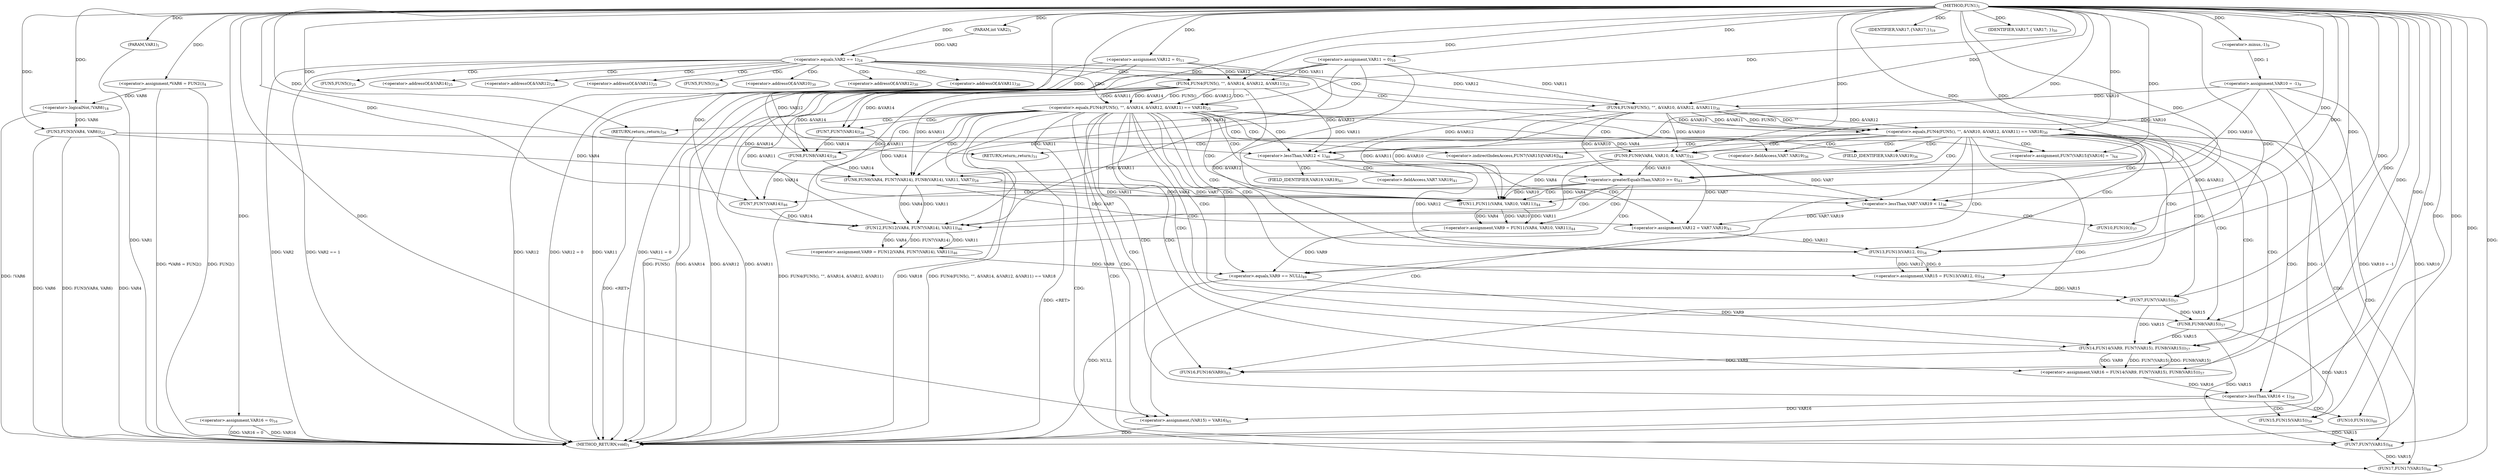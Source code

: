 digraph "FUN1" {  
"8" [label = <(METHOD,FUN1)<SUB>1</SUB>> ]
"173" [label = <(METHOD_RETURN,void)<SUB>1</SUB>> ]
"9" [label = <(PARAM,VAR1)<SUB>1</SUB>> ]
"10" [label = <(PARAM,int VAR2)<SUB>1</SUB>> ]
"14" [label = <(&lt;operator&gt;.assignment,*VAR6 = FUN2())<SUB>4</SUB>> ]
"20" [label = <(&lt;operator&gt;.assignment,VAR10 = -1)<SUB>9</SUB>> ]
"25" [label = <(&lt;operator&gt;.assignment,VAR11 = 0)<SUB>10</SUB>> ]
"29" [label = <(&lt;operator&gt;.assignment,VAR12 = 0)<SUB>11</SUB>> ]
"35" [label = <(&lt;operator&gt;.assignment,VAR16 = 0)<SUB>16</SUB>> ]
"43" [label = <(FUN3,FUN3(VAR4, VAR6))<SUB>22</SUB>> ]
"138" [label = <(&lt;operator&gt;.assignment,VAR15 = FUN13(VAR12, 0))<SUB>54</SUB>> ]
"143" [label = <(&lt;operator&gt;.assignment,VAR16 = FUN14(VAR9, FUN7(VAR15), FUN8(VAR15)))<SUB>57</SUB>> ]
"159" [label = <(FUN16,FUN16(VAR9))<SUB>63</SUB>> ]
"161" [label = <(&lt;operator&gt;.assignment,FUN7(VAR15)[VAR16] = '')<SUB>64</SUB>> ]
"168" [label = <(&lt;operator&gt;.assignment,(VAR15) = VAR16)<SUB>65</SUB>> ]
"171" [label = <(FUN17,FUN17(VAR15))<SUB>66</SUB>> ]
"39" [label = <(&lt;operator&gt;.logicalNot,!VAR6)<SUB>18</SUB>> ]
"47" [label = <(&lt;operator&gt;.equals,VAR2 == 1)<SUB>24</SUB>> ]
"95" [label = <(&lt;operator&gt;.lessThan,VAR7.VAR19 &lt; 1)<SUB>36</SUB>> ]
"103" [label = <(&lt;operator&gt;.lessThan,VAR12 &lt; 1)<SUB>40</SUB>> ]
"113" [label = <(&lt;operator&gt;.greaterEqualsThan,VAR10 &gt;= 0)<SUB>43</SUB>> ]
"133" [label = <(&lt;operator&gt;.equals,VAR9 == NULL)<SUB>49</SUB>> ]
"152" [label = <(&lt;operator&gt;.lessThan,VAR16 &lt; 1)<SUB>58</SUB>> ]
"22" [label = <(&lt;operator&gt;.minus,-1)<SUB>9</SUB>> ]
"42" [label = <(IDENTIFIER,VAR17,{
		VAR17;
	})<SUB>19</SUB>> ]
"65" [label = <(FUN6,FUN6(VAR4, FUN7(VAR14), FUN8(VAR14), VAR11, VAR7))<SUB>28</SUB>> ]
"101" [label = <(FUN10,FUN10())<SUB>37</SUB>> ]
"107" [label = <(&lt;operator&gt;.assignment,VAR12 = VAR7.VAR19)<SUB>41</SUB>> ]
"117" [label = <(&lt;operator&gt;.assignment,VAR9 = FUN11(VAR4, VAR10, VAR11))<SUB>44</SUB>> ]
"137" [label = <(IDENTIFIER,VAR17,{
 		VAR17;
 	})<SUB>50</SUB>> ]
"140" [label = <(FUN13,FUN13(VAR12, 0))<SUB>54</SUB>> ]
"145" [label = <(FUN14,FUN14(VAR9, FUN7(VAR15), FUN8(VAR15)))<SUB>57</SUB>> ]
"156" [label = <(FUN15,FUN15(VAR15))<SUB>59</SUB>> ]
"158" [label = <(FUN10,FUN10())<SUB>60</SUB>> ]
"52" [label = <(&lt;operator&gt;.equals,FUN4(FUN5(), &quot;&quot;, &amp;VAR14, &amp;VAR12, &amp;VAR11) == VAR18)<SUB>25</SUB>> ]
"89" [label = <(FUN9,FUN9(VAR4, VAR10, 0, VAR7))<SUB>33</SUB>> ]
"125" [label = <(&lt;operator&gt;.assignment,VAR9 = FUN12(VAR4, FUN7(VAR14), VAR11))<SUB>46</SUB>> ]
"147" [label = <(FUN7,FUN7(VAR15))<SUB>57</SUB>> ]
"149" [label = <(FUN8,FUN8(VAR15))<SUB>57</SUB>> ]
"163" [label = <(FUN7,FUN7(VAR15))<SUB>64</SUB>> ]
"64" [label = <(RETURN,return;,return;)<SUB>26</SUB>> ]
"67" [label = <(FUN7,FUN7(VAR14))<SUB>28</SUB>> ]
"69" [label = <(FUN8,FUN8(VAR14))<SUB>28</SUB>> ]
"76" [label = <(&lt;operator&gt;.equals,FUN4(FUN5(), &quot;&quot;, &amp;VAR10, &amp;VAR12, &amp;VAR11) == VAR18)<SUB>30</SUB>> ]
"119" [label = <(FUN11,FUN11(VAR4, VAR10, VAR11))<SUB>44</SUB>> ]
"53" [label = <(FUN4,FUN4(FUN5(), &quot;&quot;, &amp;VAR14, &amp;VAR12, &amp;VAR11))<SUB>25</SUB>> ]
"88" [label = <(RETURN,return;,return;)<SUB>31</SUB>> ]
"127" [label = <(FUN12,FUN12(VAR4, FUN7(VAR14), VAR11))<SUB>46</SUB>> ]
"77" [label = <(FUN4,FUN4(FUN5(), &quot;&quot;, &amp;VAR10, &amp;VAR12, &amp;VAR11))<SUB>30</SUB>> ]
"129" [label = <(FUN7,FUN7(VAR14))<SUB>46</SUB>> ]
"162" [label = <(&lt;operator&gt;.indirectIndexAccess,FUN7(VAR15)[VAR16])<SUB>64</SUB>> ]
"96" [label = <(&lt;operator&gt;.fieldAccess,VAR7.VAR19)<SUB>36</SUB>> ]
"98" [label = <(FIELD_IDENTIFIER,VAR19,VAR19)<SUB>36</SUB>> ]
"109" [label = <(&lt;operator&gt;.fieldAccess,VAR7.VAR19)<SUB>41</SUB>> ]
"111" [label = <(FIELD_IDENTIFIER,VAR19,VAR19)<SUB>41</SUB>> ]
"54" [label = <(FUN5,FUN5())<SUB>25</SUB>> ]
"56" [label = <(&lt;operator&gt;.addressOf,&amp;VAR14)<SUB>25</SUB>> ]
"58" [label = <(&lt;operator&gt;.addressOf,&amp;VAR12)<SUB>25</SUB>> ]
"60" [label = <(&lt;operator&gt;.addressOf,&amp;VAR11)<SUB>25</SUB>> ]
"78" [label = <(FUN5,FUN5())<SUB>30</SUB>> ]
"80" [label = <(&lt;operator&gt;.addressOf,&amp;VAR10)<SUB>30</SUB>> ]
"82" [label = <(&lt;operator&gt;.addressOf,&amp;VAR12)<SUB>30</SUB>> ]
"84" [label = <(&lt;operator&gt;.addressOf,&amp;VAR11)<SUB>30</SUB>> ]
  "88" -> "173"  [ label = "DDG: &lt;RET&gt;"] 
  "64" -> "173"  [ label = "DDG: &lt;RET&gt;"] 
  "9" -> "173"  [ label = "DDG: VAR1"] 
  "14" -> "173"  [ label = "DDG: FUN2()"] 
  "14" -> "173"  [ label = "DDG: *VAR6 = FUN2()"] 
  "20" -> "173"  [ label = "DDG: VAR10"] 
  "20" -> "173"  [ label = "DDG: -1"] 
  "20" -> "173"  [ label = "DDG: VAR10 = -1"] 
  "25" -> "173"  [ label = "DDG: VAR11"] 
  "25" -> "173"  [ label = "DDG: VAR11 = 0"] 
  "29" -> "173"  [ label = "DDG: VAR12"] 
  "29" -> "173"  [ label = "DDG: VAR12 = 0"] 
  "35" -> "173"  [ label = "DDG: VAR16"] 
  "35" -> "173"  [ label = "DDG: VAR16 = 0"] 
  "39" -> "173"  [ label = "DDG: !VAR6"] 
  "43" -> "173"  [ label = "DDG: VAR4"] 
  "43" -> "173"  [ label = "DDG: VAR6"] 
  "43" -> "173"  [ label = "DDG: FUN3(VAR4, VAR6)"] 
  "47" -> "173"  [ label = "DDG: VAR2"] 
  "47" -> "173"  [ label = "DDG: VAR2 == 1"] 
  "53" -> "173"  [ label = "DDG: FUN5()"] 
  "53" -> "173"  [ label = "DDG: &amp;VAR14"] 
  "53" -> "173"  [ label = "DDG: &amp;VAR12"] 
  "53" -> "173"  [ label = "DDG: &amp;VAR11"] 
  "52" -> "173"  [ label = "DDG: FUN4(FUN5(), &quot;&quot;, &amp;VAR14, &amp;VAR12, &amp;VAR11)"] 
  "52" -> "173"  [ label = "DDG: VAR18"] 
  "52" -> "173"  [ label = "DDG: FUN4(FUN5(), &quot;&quot;, &amp;VAR14, &amp;VAR12, &amp;VAR11) == VAR18"] 
  "168" -> "173"  [ label = "DDG: "] 
  "133" -> "173"  [ label = "DDG: NULL"] 
  "8" -> "9"  [ label = "DDG: "] 
  "8" -> "10"  [ label = "DDG: "] 
  "8" -> "14"  [ label = "DDG: "] 
  "22" -> "20"  [ label = "DDG: 1"] 
  "8" -> "25"  [ label = "DDG: "] 
  "8" -> "29"  [ label = "DDG: "] 
  "8" -> "35"  [ label = "DDG: "] 
  "140" -> "138"  [ label = "DDG: VAR12"] 
  "140" -> "138"  [ label = "DDG: 0"] 
  "145" -> "143"  [ label = "DDG: VAR9"] 
  "145" -> "143"  [ label = "DDG: FUN7(VAR15)"] 
  "145" -> "143"  [ label = "DDG: FUN8(VAR15)"] 
  "8" -> "161"  [ label = "DDG: "] 
  "152" -> "168"  [ label = "DDG: VAR16"] 
  "8" -> "168"  [ label = "DDG: "] 
  "8" -> "43"  [ label = "DDG: "] 
  "39" -> "43"  [ label = "DDG: VAR6"] 
  "145" -> "159"  [ label = "DDG: VAR9"] 
  "8" -> "159"  [ label = "DDG: "] 
  "163" -> "171"  [ label = "DDG: VAR15"] 
  "8" -> "171"  [ label = "DDG: "] 
  "8" -> "22"  [ label = "DDG: "] 
  "14" -> "39"  [ label = "DDG: VAR6"] 
  "8" -> "39"  [ label = "DDG: "] 
  "8" -> "42"  [ label = "DDG: "] 
  "10" -> "47"  [ label = "DDG: VAR2"] 
  "8" -> "47"  [ label = "DDG: "] 
  "89" -> "95"  [ label = "DDG: VAR7"] 
  "65" -> "95"  [ label = "DDG: VAR7"] 
  "8" -> "95"  [ label = "DDG: "] 
  "8" -> "101"  [ label = "DDG: "] 
  "29" -> "103"  [ label = "DDG: VAR12"] 
  "77" -> "103"  [ label = "DDG: &amp;VAR12"] 
  "53" -> "103"  [ label = "DDG: &amp;VAR12"] 
  "8" -> "103"  [ label = "DDG: "] 
  "89" -> "107"  [ label = "DDG: VAR7"] 
  "65" -> "107"  [ label = "DDG: VAR7"] 
  "95" -> "107"  [ label = "DDG: VAR7.VAR19"] 
  "20" -> "113"  [ label = "DDG: VAR10"] 
  "77" -> "113"  [ label = "DDG: &amp;VAR10"] 
  "89" -> "113"  [ label = "DDG: VAR10"] 
  "8" -> "113"  [ label = "DDG: "] 
  "119" -> "117"  [ label = "DDG: VAR4"] 
  "119" -> "117"  [ label = "DDG: VAR10"] 
  "119" -> "117"  [ label = "DDG: VAR11"] 
  "125" -> "133"  [ label = "DDG: VAR9"] 
  "117" -> "133"  [ label = "DDG: VAR9"] 
  "8" -> "133"  [ label = "DDG: "] 
  "8" -> "137"  [ label = "DDG: "] 
  "77" -> "140"  [ label = "DDG: &amp;VAR12"] 
  "53" -> "140"  [ label = "DDG: &amp;VAR12"] 
  "103" -> "140"  [ label = "DDG: VAR12"] 
  "107" -> "140"  [ label = "DDG: VAR12"] 
  "8" -> "140"  [ label = "DDG: "] 
  "133" -> "145"  [ label = "DDG: VAR9"] 
  "8" -> "145"  [ label = "DDG: "] 
  "147" -> "145"  [ label = "DDG: VAR15"] 
  "149" -> "145"  [ label = "DDG: VAR15"] 
  "143" -> "152"  [ label = "DDG: VAR16"] 
  "8" -> "152"  [ label = "DDG: "] 
  "8" -> "158"  [ label = "DDG: "] 
  "43" -> "65"  [ label = "DDG: VAR4"] 
  "8" -> "65"  [ label = "DDG: "] 
  "67" -> "65"  [ label = "DDG: VAR14"] 
  "69" -> "65"  [ label = "DDG: VAR14"] 
  "25" -> "65"  [ label = "DDG: VAR11"] 
  "53" -> "65"  [ label = "DDG: &amp;VAR11"] 
  "127" -> "125"  [ label = "DDG: VAR4"] 
  "127" -> "125"  [ label = "DDG: FUN7(VAR14)"] 
  "127" -> "125"  [ label = "DDG: VAR11"] 
  "138" -> "147"  [ label = "DDG: VAR15"] 
  "8" -> "147"  [ label = "DDG: "] 
  "147" -> "149"  [ label = "DDG: VAR15"] 
  "8" -> "149"  [ label = "DDG: "] 
  "149" -> "156"  [ label = "DDG: VAR15"] 
  "8" -> "156"  [ label = "DDG: "] 
  "149" -> "163"  [ label = "DDG: VAR15"] 
  "156" -> "163"  [ label = "DDG: VAR15"] 
  "8" -> "163"  [ label = "DDG: "] 
  "53" -> "52"  [ label = "DDG: &amp;VAR14"] 
  "53" -> "52"  [ label = "DDG: FUN5()"] 
  "53" -> "52"  [ label = "DDG: &amp;VAR12"] 
  "53" -> "52"  [ label = "DDG: &quot;&quot;"] 
  "53" -> "52"  [ label = "DDG: &amp;VAR11"] 
  "8" -> "52"  [ label = "DDG: "] 
  "8" -> "64"  [ label = "DDG: "] 
  "53" -> "67"  [ label = "DDG: &amp;VAR14"] 
  "8" -> "67"  [ label = "DDG: "] 
  "53" -> "69"  [ label = "DDG: &amp;VAR14"] 
  "67" -> "69"  [ label = "DDG: VAR14"] 
  "8" -> "69"  [ label = "DDG: "] 
  "43" -> "89"  [ label = "DDG: VAR4"] 
  "8" -> "89"  [ label = "DDG: "] 
  "20" -> "89"  [ label = "DDG: VAR10"] 
  "77" -> "89"  [ label = "DDG: &amp;VAR10"] 
  "89" -> "119"  [ label = "DDG: VAR4"] 
  "65" -> "119"  [ label = "DDG: VAR4"] 
  "8" -> "119"  [ label = "DDG: "] 
  "77" -> "119"  [ label = "DDG: &amp;VAR10"] 
  "113" -> "119"  [ label = "DDG: VAR10"] 
  "25" -> "119"  [ label = "DDG: VAR11"] 
  "77" -> "119"  [ label = "DDG: &amp;VAR11"] 
  "53" -> "119"  [ label = "DDG: &amp;VAR11"] 
  "65" -> "119"  [ label = "DDG: VAR11"] 
  "8" -> "53"  [ label = "DDG: "] 
  "29" -> "53"  [ label = "DDG: VAR12"] 
  "25" -> "53"  [ label = "DDG: VAR11"] 
  "77" -> "76"  [ label = "DDG: &amp;VAR11"] 
  "77" -> "76"  [ label = "DDG: FUN5()"] 
  "77" -> "76"  [ label = "DDG: &quot;&quot;"] 
  "77" -> "76"  [ label = "DDG: &amp;VAR12"] 
  "77" -> "76"  [ label = "DDG: &amp;VAR10"] 
  "8" -> "76"  [ label = "DDG: "] 
  "8" -> "88"  [ label = "DDG: "] 
  "89" -> "127"  [ label = "DDG: VAR4"] 
  "65" -> "127"  [ label = "DDG: VAR4"] 
  "8" -> "127"  [ label = "DDG: "] 
  "129" -> "127"  [ label = "DDG: VAR14"] 
  "25" -> "127"  [ label = "DDG: VAR11"] 
  "77" -> "127"  [ label = "DDG: &amp;VAR11"] 
  "53" -> "127"  [ label = "DDG: &amp;VAR11"] 
  "65" -> "127"  [ label = "DDG: VAR11"] 
  "8" -> "77"  [ label = "DDG: "] 
  "20" -> "77"  [ label = "DDG: VAR10"] 
  "29" -> "77"  [ label = "DDG: VAR12"] 
  "25" -> "77"  [ label = "DDG: VAR11"] 
  "53" -> "129"  [ label = "DDG: &amp;VAR14"] 
  "69" -> "129"  [ label = "DDG: VAR14"] 
  "8" -> "129"  [ label = "DDG: "] 
  "47" -> "60"  [ label = "CDG: "] 
  "47" -> "77"  [ label = "CDG: "] 
  "47" -> "52"  [ label = "CDG: "] 
  "47" -> "84"  [ label = "CDG: "] 
  "47" -> "56"  [ label = "CDG: "] 
  "47" -> "76"  [ label = "CDG: "] 
  "47" -> "54"  [ label = "CDG: "] 
  "47" -> "80"  [ label = "CDG: "] 
  "47" -> "58"  [ label = "CDG: "] 
  "47" -> "82"  [ label = "CDG: "] 
  "47" -> "53"  [ label = "CDG: "] 
  "47" -> "78"  [ label = "CDG: "] 
  "95" -> "101"  [ label = "CDG: "] 
  "103" -> "107"  [ label = "CDG: "] 
  "103" -> "111"  [ label = "CDG: "] 
  "103" -> "109"  [ label = "CDG: "] 
  "113" -> "119"  [ label = "CDG: "] 
  "113" -> "129"  [ label = "CDG: "] 
  "113" -> "127"  [ label = "CDG: "] 
  "113" -> "117"  [ label = "CDG: "] 
  "113" -> "125"  [ label = "CDG: "] 
  "152" -> "158"  [ label = "CDG: "] 
  "152" -> "156"  [ label = "CDG: "] 
  "52" -> "96"  [ label = "CDG: "] 
  "52" -> "64"  [ label = "CDG: "] 
  "52" -> "98"  [ label = "CDG: "] 
  "52" -> "113"  [ label = "CDG: "] 
  "52" -> "145"  [ label = "CDG: "] 
  "52" -> "161"  [ label = "CDG: "] 
  "52" -> "163"  [ label = "CDG: "] 
  "52" -> "149"  [ label = "CDG: "] 
  "52" -> "103"  [ label = "CDG: "] 
  "52" -> "69"  [ label = "CDG: "] 
  "52" -> "67"  [ label = "CDG: "] 
  "52" -> "95"  [ label = "CDG: "] 
  "52" -> "162"  [ label = "CDG: "] 
  "52" -> "168"  [ label = "CDG: "] 
  "52" -> "138"  [ label = "CDG: "] 
  "52" -> "152"  [ label = "CDG: "] 
  "52" -> "171"  [ label = "CDG: "] 
  "52" -> "65"  [ label = "CDG: "] 
  "52" -> "159"  [ label = "CDG: "] 
  "52" -> "140"  [ label = "CDG: "] 
  "52" -> "143"  [ label = "CDG: "] 
  "52" -> "147"  [ label = "CDG: "] 
  "52" -> "133"  [ label = "CDG: "] 
  "76" -> "96"  [ label = "CDG: "] 
  "76" -> "98"  [ label = "CDG: "] 
  "76" -> "113"  [ label = "CDG: "] 
  "76" -> "145"  [ label = "CDG: "] 
  "76" -> "161"  [ label = "CDG: "] 
  "76" -> "163"  [ label = "CDG: "] 
  "76" -> "149"  [ label = "CDG: "] 
  "76" -> "103"  [ label = "CDG: "] 
  "76" -> "95"  [ label = "CDG: "] 
  "76" -> "162"  [ label = "CDG: "] 
  "76" -> "168"  [ label = "CDG: "] 
  "76" -> "138"  [ label = "CDG: "] 
  "76" -> "152"  [ label = "CDG: "] 
  "76" -> "88"  [ label = "CDG: "] 
  "76" -> "171"  [ label = "CDG: "] 
  "76" -> "89"  [ label = "CDG: "] 
  "76" -> "159"  [ label = "CDG: "] 
  "76" -> "140"  [ label = "CDG: "] 
  "76" -> "143"  [ label = "CDG: "] 
  "76" -> "147"  [ label = "CDG: "] 
  "76" -> "133"  [ label = "CDG: "] 
}
